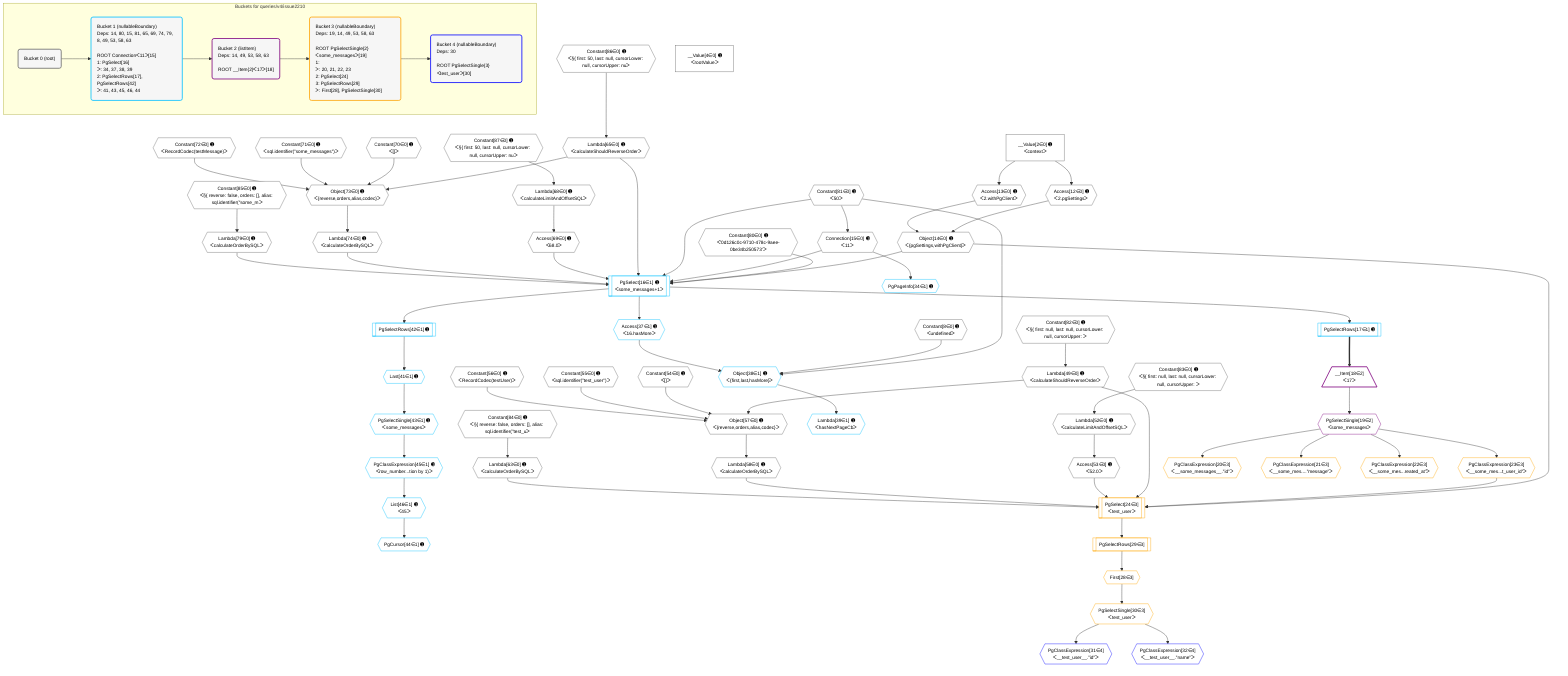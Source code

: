 %%{init: {'themeVariables': { 'fontSize': '12px'}}}%%
graph TD
    classDef path fill:#eee,stroke:#000,color:#000
    classDef plan fill:#fff,stroke-width:1px,color:#000
    classDef itemplan fill:#fff,stroke-width:2px,color:#000
    classDef unbatchedplan fill:#dff,stroke-width:1px,color:#000
    classDef sideeffectplan fill:#fcc,stroke-width:2px,color:#000
    classDef bucket fill:#f6f6f6,color:#000,stroke-width:2px,text-align:left


    %% plan dependencies
    Object57{{"Object[57∈0] ➊<br />ᐸ{reverse,orders,alias,codec}ᐳ"}}:::plan
    Lambda49{{"Lambda[49∈0] ➊<br />ᐸcalculateShouldReverseOrderᐳ"}}:::plan
    Constant54{{"Constant[54∈0] ➊<br />ᐸ[]ᐳ"}}:::plan
    Constant55{{"Constant[55∈0] ➊<br />ᐸsql.identifier(”test_user”)ᐳ"}}:::plan
    Constant56{{"Constant[56∈0] ➊<br />ᐸRecordCodec(testUser)ᐳ"}}:::plan
    Lambda49 & Constant54 & Constant55 & Constant56 --> Object57
    Object73{{"Object[73∈0] ➊<br />ᐸ{reverse,orders,alias,codec}ᐳ"}}:::plan
    Lambda65{{"Lambda[65∈0] ➊<br />ᐸcalculateShouldReverseOrderᐳ"}}:::plan
    Constant70{{"Constant[70∈0] ➊<br />ᐸ[]ᐳ"}}:::plan
    Constant71{{"Constant[71∈0] ➊<br />ᐸsql.identifier(”some_messages”)ᐳ"}}:::plan
    Constant72{{"Constant[72∈0] ➊<br />ᐸRecordCodec(testMessage)ᐳ"}}:::plan
    Lambda65 & Constant70 & Constant71 & Constant72 --> Object73
    Object14{{"Object[14∈0] ➊<br />ᐸ{pgSettings,withPgClient}ᐳ"}}:::plan
    Access12{{"Access[12∈0] ➊<br />ᐸ2.pgSettingsᐳ"}}:::plan
    Access13{{"Access[13∈0] ➊<br />ᐸ2.withPgClientᐳ"}}:::plan
    Access12 & Access13 --> Object14
    __Value2["__Value[2∈0] ➊<br />ᐸcontextᐳ"]:::plan
    __Value2 --> Access12
    __Value2 --> Access13
    Connection15{{"Connection[15∈0] ➊<br />ᐸ11ᐳ"}}:::plan
    Constant81{{"Constant[81∈0] ➊<br />ᐸ50ᐳ"}}:::plan
    Constant81 --> Connection15
    Constant82{{"Constant[82∈0] ➊<br />ᐸ§{ first: null, last: null, cursorLower: null, cursorUpper: ᐳ"}}:::plan
    Constant82 --> Lambda49
    Lambda52{{"Lambda[52∈0] ➊<br />ᐸcalculateLimitAndOffsetSQLᐳ"}}:::plan
    Constant83{{"Constant[83∈0] ➊<br />ᐸ§{ first: null, last: null, cursorLower: null, cursorUpper: ᐳ"}}:::plan
    Constant83 --> Lambda52
    Access53{{"Access[53∈0] ➊<br />ᐸ52.0ᐳ"}}:::plan
    Lambda52 --> Access53
    Lambda58{{"Lambda[58∈0] ➊<br />ᐸcalculateOrderBySQLᐳ"}}:::plan
    Object57 --> Lambda58
    Lambda63{{"Lambda[63∈0] ➊<br />ᐸcalculateOrderBySQLᐳ"}}:::plan
    Constant84{{"Constant[84∈0] ➊<br />ᐸ§{ reverse: false, orders: [], alias: sql.identifier(”test_uᐳ"}}:::plan
    Constant84 --> Lambda63
    Constant86{{"Constant[86∈0] ➊<br />ᐸ§{ first: 50, last: null, cursorLower: null, cursorUpper: nuᐳ"}}:::plan
    Constant86 --> Lambda65
    Lambda68{{"Lambda[68∈0] ➊<br />ᐸcalculateLimitAndOffsetSQLᐳ"}}:::plan
    Constant87{{"Constant[87∈0] ➊<br />ᐸ§{ first: 50, last: null, cursorLower: null, cursorUpper: nuᐳ"}}:::plan
    Constant87 --> Lambda68
    Access69{{"Access[69∈0] ➊<br />ᐸ68.0ᐳ"}}:::plan
    Lambda68 --> Access69
    Lambda74{{"Lambda[74∈0] ➊<br />ᐸcalculateOrderBySQLᐳ"}}:::plan
    Object73 --> Lambda74
    Lambda79{{"Lambda[79∈0] ➊<br />ᐸcalculateOrderBySQLᐳ"}}:::plan
    Constant85{{"Constant[85∈0] ➊<br />ᐸ§{ reverse: false, orders: [], alias: sql.identifier(”some_mᐳ"}}:::plan
    Constant85 --> Lambda79
    __Value4["__Value[4∈0] ➊<br />ᐸrootValueᐳ"]:::plan
    Constant8{{"Constant[8∈0] ➊<br />ᐸundefinedᐳ"}}:::plan
    Constant80{{"Constant[80∈0] ➊<br />ᐸ'0d126c0c-9710-478c-9aee-0be34b250573'ᐳ"}}:::plan
    PgSelect16[["PgSelect[16∈1] ➊<br />ᐸsome_messages+1ᐳ"]]:::plan
    Object14 & Constant80 & Connection15 & Constant81 & Lambda65 & Access69 & Lambda74 & Lambda79 --> PgSelect16
    Object38{{"Object[38∈1] ➊<br />ᐸ{first,last,hasMore}ᐳ"}}:::plan
    Access37{{"Access[37∈1] ➊<br />ᐸ16.hasMoreᐳ"}}:::plan
    Constant81 & Constant8 & Access37 --> Object38
    PgSelectRows17[["PgSelectRows[17∈1] ➊"]]:::plan
    PgSelect16 --> PgSelectRows17
    PgPageInfo34{{"PgPageInfo[34∈1] ➊"}}:::plan
    Connection15 --> PgPageInfo34
    PgSelect16 --> Access37
    Lambda39{{"Lambda[39∈1] ➊<br />ᐸhasNextPageCbᐳ"}}:::plan
    Object38 --> Lambda39
    Last41{{"Last[41∈1] ➊"}}:::plan
    PgSelectRows42[["PgSelectRows[42∈1] ➊"]]:::plan
    PgSelectRows42 --> Last41
    PgSelect16 --> PgSelectRows42
    PgSelectSingle43{{"PgSelectSingle[43∈1] ➊<br />ᐸsome_messagesᐳ"}}:::plan
    Last41 --> PgSelectSingle43
    PgCursor44{{"PgCursor[44∈1] ➊"}}:::plan
    List46{{"List[46∈1] ➊<br />ᐸ45ᐳ"}}:::plan
    List46 --> PgCursor44
    PgClassExpression45{{"PgClassExpression[45∈1] ➊<br />ᐸrow_number...tion by 1)ᐳ"}}:::plan
    PgSelectSingle43 --> PgClassExpression45
    PgClassExpression45 --> List46
    __Item18[/"__Item[18∈2]<br />ᐸ17ᐳ"\]:::itemplan
    PgSelectRows17 ==> __Item18
    PgSelectSingle19{{"PgSelectSingle[19∈2]<br />ᐸsome_messagesᐳ"}}:::plan
    __Item18 --> PgSelectSingle19
    PgSelect24[["PgSelect[24∈3]<br />ᐸtest_userᐳ"]]:::plan
    PgClassExpression23{{"PgClassExpression[23∈3]<br />ᐸ__some_mes...t_user_id”ᐳ"}}:::plan
    Object14 & PgClassExpression23 & Lambda49 & Access53 & Lambda58 & Lambda63 --> PgSelect24
    PgClassExpression20{{"PgClassExpression[20∈3]<br />ᐸ__some_messages__.”id”ᐳ"}}:::plan
    PgSelectSingle19 --> PgClassExpression20
    PgClassExpression21{{"PgClassExpression[21∈3]<br />ᐸ__some_mes....”message”ᐳ"}}:::plan
    PgSelectSingle19 --> PgClassExpression21
    PgClassExpression22{{"PgClassExpression[22∈3]<br />ᐸ__some_mes...reated_at”ᐳ"}}:::plan
    PgSelectSingle19 --> PgClassExpression22
    PgSelectSingle19 --> PgClassExpression23
    First28{{"First[28∈3]"}}:::plan
    PgSelectRows29[["PgSelectRows[29∈3]"]]:::plan
    PgSelectRows29 --> First28
    PgSelect24 --> PgSelectRows29
    PgSelectSingle30{{"PgSelectSingle[30∈3]<br />ᐸtest_userᐳ"}}:::plan
    First28 --> PgSelectSingle30
    PgClassExpression31{{"PgClassExpression[31∈4]<br />ᐸ__test_user__.”id”ᐳ"}}:::plan
    PgSelectSingle30 --> PgClassExpression31
    PgClassExpression32{{"PgClassExpression[32∈4]<br />ᐸ__test_user__.”name”ᐳ"}}:::plan
    PgSelectSingle30 --> PgClassExpression32

    %% define steps

    subgraph "Buckets for queries/v4/issue2210"
    Bucket0("Bucket 0 (root)"):::bucket
    classDef bucket0 stroke:#696969
    class Bucket0,__Value2,__Value4,Constant8,Access12,Access13,Object14,Connection15,Lambda49,Lambda52,Access53,Constant54,Constant55,Constant56,Object57,Lambda58,Lambda63,Lambda65,Lambda68,Access69,Constant70,Constant71,Constant72,Object73,Lambda74,Lambda79,Constant80,Constant81,Constant82,Constant83,Constant84,Constant85,Constant86,Constant87 bucket0
    Bucket1("Bucket 1 (nullableBoundary)<br />Deps: 14, 80, 15, 81, 65, 69, 74, 79, 8, 49, 53, 58, 63<br /><br />ROOT Connectionᐸ11ᐳ[15]<br />1: PgSelect[16]<br />ᐳ: 34, 37, 38, 39<br />2: PgSelectRows[17], PgSelectRows[42]<br />ᐳ: 41, 43, 45, 46, 44"):::bucket
    classDef bucket1 stroke:#00bfff
    class Bucket1,PgSelect16,PgSelectRows17,PgPageInfo34,Access37,Object38,Lambda39,Last41,PgSelectRows42,PgSelectSingle43,PgCursor44,PgClassExpression45,List46 bucket1
    Bucket2("Bucket 2 (listItem)<br />Deps: 14, 49, 53, 58, 63<br /><br />ROOT __Item{2}ᐸ17ᐳ[18]"):::bucket
    classDef bucket2 stroke:#7f007f
    class Bucket2,__Item18,PgSelectSingle19 bucket2
    Bucket3("Bucket 3 (nullableBoundary)<br />Deps: 19, 14, 49, 53, 58, 63<br /><br />ROOT PgSelectSingle{2}ᐸsome_messagesᐳ[19]<br />1: <br />ᐳ: 20, 21, 22, 23<br />2: PgSelect[24]<br />3: PgSelectRows[29]<br />ᐳ: First[28], PgSelectSingle[30]"):::bucket
    classDef bucket3 stroke:#ffa500
    class Bucket3,PgClassExpression20,PgClassExpression21,PgClassExpression22,PgClassExpression23,PgSelect24,First28,PgSelectRows29,PgSelectSingle30 bucket3
    Bucket4("Bucket 4 (nullableBoundary)<br />Deps: 30<br /><br />ROOT PgSelectSingle{3}ᐸtest_userᐳ[30]"):::bucket
    classDef bucket4 stroke:#0000ff
    class Bucket4,PgClassExpression31,PgClassExpression32 bucket4
    Bucket0 --> Bucket1
    Bucket1 --> Bucket2
    Bucket2 --> Bucket3
    Bucket3 --> Bucket4
    end